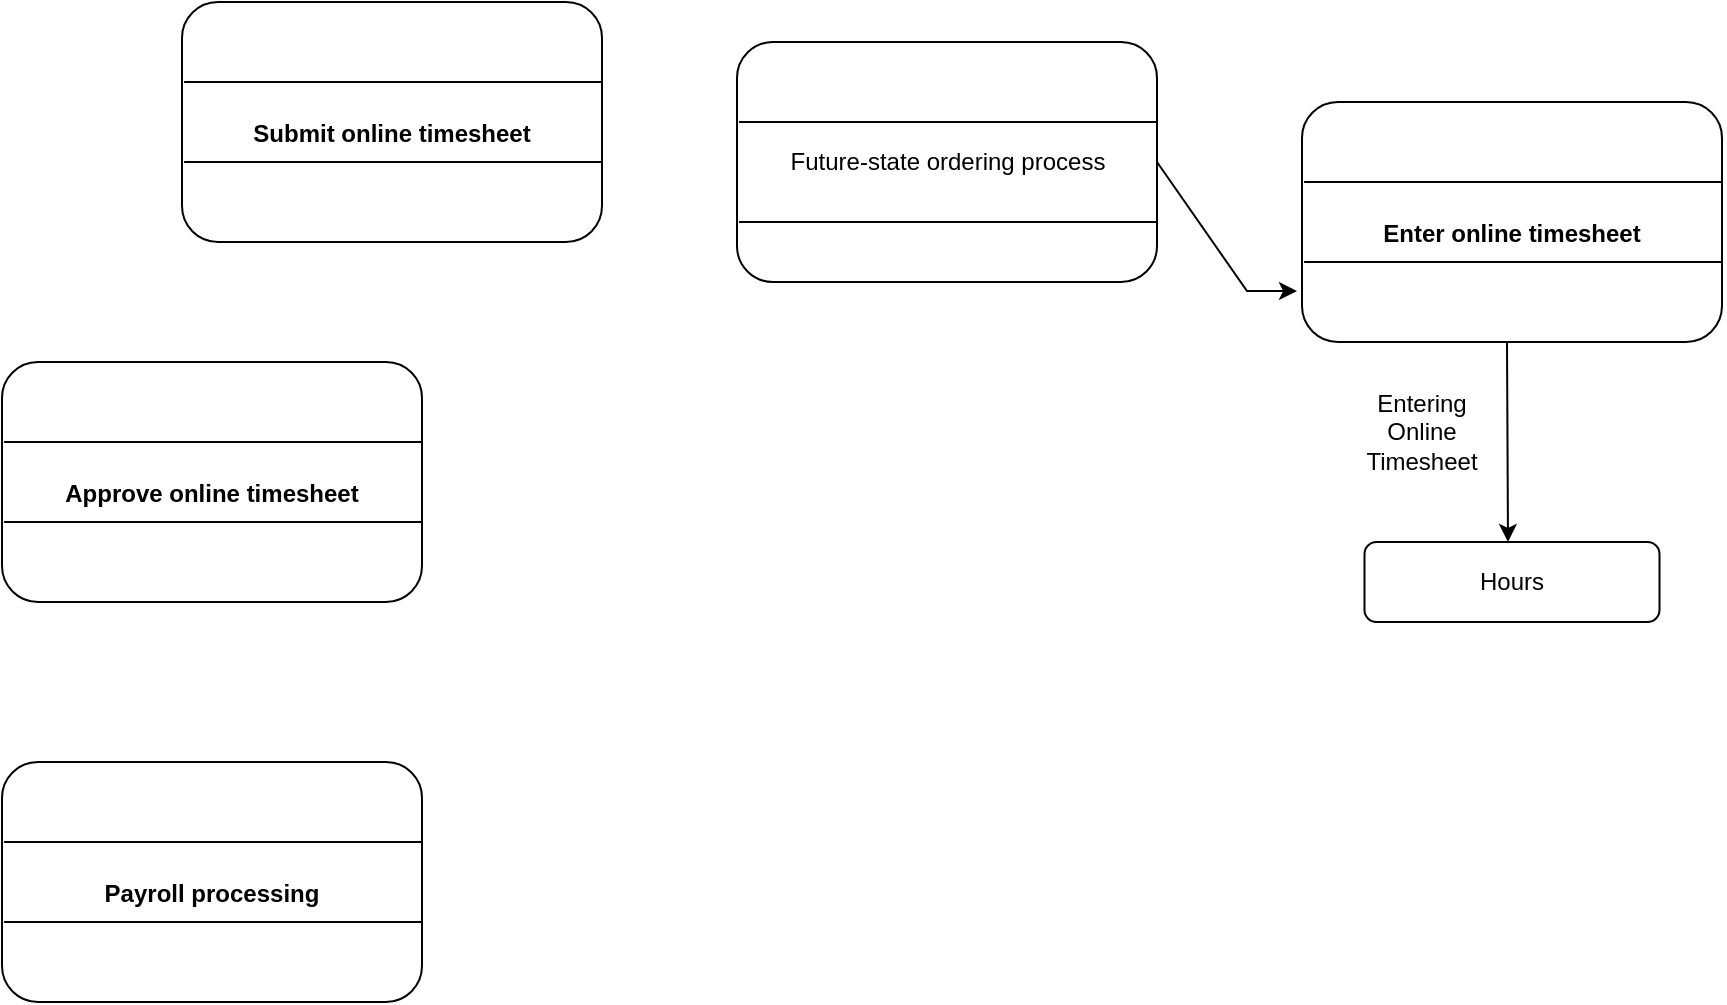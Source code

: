 <mxfile version="18.1.1" type="github">
  <diagram id="bfzW_d-6oRnT0RZYZXPe" name="Page-1">
    <mxGraphModel dx="2062" dy="1154" grid="1" gridSize="10" guides="1" tooltips="1" connect="1" arrows="1" fold="1" page="1" pageScale="1" pageWidth="850" pageHeight="1100" math="0" shadow="0">
      <root>
        <mxCell id="0" />
        <mxCell id="1" parent="0" />
        <mxCell id="C1VxZ8XKzOwLKLjluhn4-1" value="Future-state ordering process" style="rounded=1;whiteSpace=wrap;html=1;" parent="1" vertex="1">
          <mxGeometry x="597.5" y="310" width="210" height="120" as="geometry" />
        </mxCell>
        <mxCell id="C1VxZ8XKzOwLKLjluhn4-3" value="" style="endArrow=none;html=1;rounded=0;entryX=0.005;entryY=0.375;entryDx=0;entryDy=0;entryPerimeter=0;" parent="1" edge="1">
          <mxGeometry width="50" height="50" relative="1" as="geometry">
            <mxPoint x="807.5" y="400" as="sourcePoint" />
            <mxPoint x="598.55" y="400" as="targetPoint" />
          </mxGeometry>
        </mxCell>
        <mxCell id="C1VxZ8XKzOwLKLjluhn4-4" value="" style="endArrow=none;html=1;rounded=0;entryX=0.005;entryY=0.375;entryDx=0;entryDy=0;entryPerimeter=0;" parent="1" edge="1">
          <mxGeometry width="50" height="50" relative="1" as="geometry">
            <mxPoint x="807.5" y="350" as="sourcePoint" />
            <mxPoint x="598.55" y="350" as="targetPoint" />
          </mxGeometry>
        </mxCell>
        <mxCell id="CTv8oxXGDEYDJd2_GDpg-41" value="" style="endArrow=classic;html=1;rounded=0;entryX=0;entryY=0.576;entryDx=0;entryDy=0;exitX=1;exitY=0.5;exitDx=0;exitDy=0;entryPerimeter=0;" edge="1" parent="1" source="C1VxZ8XKzOwLKLjluhn4-1">
          <mxGeometry width="50" height="50" relative="1" as="geometry">
            <mxPoint x="807.5" y="434.54" as="sourcePoint" />
            <mxPoint x="877.5" y="434.56" as="targetPoint" />
            <Array as="points">
              <mxPoint x="852.5" y="434.54" />
            </Array>
          </mxGeometry>
        </mxCell>
        <mxCell id="CTv8oxXGDEYDJd2_GDpg-48" value="" style="endArrow=classic;html=1;rounded=0;exitX=0.5;exitY=1;exitDx=0;exitDy=0;" edge="1" parent="1">
          <mxGeometry width="50" height="50" relative="1" as="geometry">
            <mxPoint x="982.5" y="460" as="sourcePoint" />
            <mxPoint x="983" y="560" as="targetPoint" />
          </mxGeometry>
        </mxCell>
        <mxCell id="CTv8oxXGDEYDJd2_GDpg-50" value="Entering Online Timesheet" style="text;html=1;strokeColor=none;fillColor=none;align=center;verticalAlign=middle;whiteSpace=wrap;rounded=0;" vertex="1" parent="1">
          <mxGeometry x="910" y="490" width="60" height="30" as="geometry" />
        </mxCell>
        <mxCell id="CTv8oxXGDEYDJd2_GDpg-51" value="&lt;p style=&quot;margin-bottom:0cm&quot; class=&quot;MsoNormal&quot;&gt;&lt;b&gt;Enter online timesheet&lt;/b&gt;&lt;/p&gt;" style="rounded=1;whiteSpace=wrap;html=1;" vertex="1" parent="1">
          <mxGeometry x="880" y="340" width="210" height="120" as="geometry" />
        </mxCell>
        <mxCell id="CTv8oxXGDEYDJd2_GDpg-52" value="" style="endArrow=none;html=1;rounded=0;entryX=0.005;entryY=0.375;entryDx=0;entryDy=0;entryPerimeter=0;" edge="1" parent="1">
          <mxGeometry width="50" height="50" relative="1" as="geometry">
            <mxPoint x="1090.0" y="420" as="sourcePoint" />
            <mxPoint x="881.05" y="420" as="targetPoint" />
          </mxGeometry>
        </mxCell>
        <mxCell id="CTv8oxXGDEYDJd2_GDpg-53" value="" style="endArrow=none;html=1;rounded=0;entryX=0.005;entryY=0.375;entryDx=0;entryDy=0;entryPerimeter=0;" edge="1" parent="1">
          <mxGeometry width="50" height="50" relative="1" as="geometry">
            <mxPoint x="1090.0" y="380" as="sourcePoint" />
            <mxPoint x="881.05" y="380" as="targetPoint" />
          </mxGeometry>
        </mxCell>
        <mxCell id="CTv8oxXGDEYDJd2_GDpg-54" value="" style="rounded=1;whiteSpace=wrap;html=1;" vertex="1" parent="1">
          <mxGeometry x="911.25" y="560" width="147.5" height="40" as="geometry" />
        </mxCell>
        <mxCell id="CTv8oxXGDEYDJd2_GDpg-55" value="Hours" style="text;html=1;strokeColor=none;fillColor=none;align=center;verticalAlign=middle;whiteSpace=wrap;rounded=0;" vertex="1" parent="1">
          <mxGeometry x="955" y="565" width="60" height="30" as="geometry" />
        </mxCell>
        <mxCell id="CTv8oxXGDEYDJd2_GDpg-56" value="&lt;p style=&quot;margin-bottom:0cm&quot; class=&quot;MsoNormal&quot;&gt;&lt;b&gt;Approve online timesheet&lt;/b&gt;&lt;span style=&quot;color:#984806;mso-themecolor:accent6;mso-themeshade:128&quot;&gt;&lt;/span&gt;&lt;/p&gt;" style="rounded=1;whiteSpace=wrap;html=1;" vertex="1" parent="1">
          <mxGeometry x="230" y="470" width="210" height="120" as="geometry" />
        </mxCell>
        <mxCell id="CTv8oxXGDEYDJd2_GDpg-57" value="" style="endArrow=none;html=1;rounded=0;entryX=0.005;entryY=0.375;entryDx=0;entryDy=0;entryPerimeter=0;" edge="1" parent="1">
          <mxGeometry width="50" height="50" relative="1" as="geometry">
            <mxPoint x="440" y="550" as="sourcePoint" />
            <mxPoint x="231.05" y="550" as="targetPoint" />
          </mxGeometry>
        </mxCell>
        <mxCell id="CTv8oxXGDEYDJd2_GDpg-58" value="" style="endArrow=none;html=1;rounded=0;entryX=0.005;entryY=0.375;entryDx=0;entryDy=0;entryPerimeter=0;" edge="1" parent="1">
          <mxGeometry width="50" height="50" relative="1" as="geometry">
            <mxPoint x="440" y="510" as="sourcePoint" />
            <mxPoint x="231.05" y="510" as="targetPoint" />
          </mxGeometry>
        </mxCell>
        <mxCell id="CTv8oxXGDEYDJd2_GDpg-59" value="&lt;p style=&quot;margin-bottom:0cm&quot; class=&quot;MsoNormal&quot;&gt;&lt;b&gt;Submit online timesheet&lt;/b&gt;&lt;/p&gt;" style="rounded=1;whiteSpace=wrap;html=1;" vertex="1" parent="1">
          <mxGeometry x="320" y="290" width="210" height="120" as="geometry" />
        </mxCell>
        <mxCell id="CTv8oxXGDEYDJd2_GDpg-60" value="" style="endArrow=none;html=1;rounded=0;entryX=0.005;entryY=0.375;entryDx=0;entryDy=0;entryPerimeter=0;" edge="1" parent="1">
          <mxGeometry width="50" height="50" relative="1" as="geometry">
            <mxPoint x="530" y="370" as="sourcePoint" />
            <mxPoint x="321.05" y="370" as="targetPoint" />
          </mxGeometry>
        </mxCell>
        <mxCell id="CTv8oxXGDEYDJd2_GDpg-61" value="" style="endArrow=none;html=1;rounded=0;entryX=0.005;entryY=0.375;entryDx=0;entryDy=0;entryPerimeter=0;" edge="1" parent="1">
          <mxGeometry width="50" height="50" relative="1" as="geometry">
            <mxPoint x="530" y="330" as="sourcePoint" />
            <mxPoint x="321.05" y="330" as="targetPoint" />
          </mxGeometry>
        </mxCell>
        <mxCell id="CTv8oxXGDEYDJd2_GDpg-62" value="&lt;p style=&quot;margin-bottom:0cm&quot; class=&quot;MsoNormal&quot;&gt;&lt;b&gt;Payroll&lt;/b&gt;&lt;span style=&quot;color:#984806;mso-themecolor:accent6;mso-themeshade:128&quot;&gt; &lt;/span&gt;&lt;b&gt;processing&lt;/b&gt;&lt;span style=&quot;color:#984806;mso-themecolor:accent6;mso-themeshade:128&quot;&gt;&lt;/span&gt;&lt;/p&gt;" style="rounded=1;whiteSpace=wrap;html=1;" vertex="1" parent="1">
          <mxGeometry x="230" y="670" width="210" height="120" as="geometry" />
        </mxCell>
        <mxCell id="CTv8oxXGDEYDJd2_GDpg-63" value="" style="endArrow=none;html=1;rounded=0;entryX=0.005;entryY=0.375;entryDx=0;entryDy=0;entryPerimeter=0;" edge="1" parent="1">
          <mxGeometry width="50" height="50" relative="1" as="geometry">
            <mxPoint x="440" y="750" as="sourcePoint" />
            <mxPoint x="231.05" y="750" as="targetPoint" />
          </mxGeometry>
        </mxCell>
        <mxCell id="CTv8oxXGDEYDJd2_GDpg-64" value="" style="endArrow=none;html=1;rounded=0;entryX=0.005;entryY=0.375;entryDx=0;entryDy=0;entryPerimeter=0;" edge="1" parent="1">
          <mxGeometry width="50" height="50" relative="1" as="geometry">
            <mxPoint x="440" y="710" as="sourcePoint" />
            <mxPoint x="231.05" y="710" as="targetPoint" />
          </mxGeometry>
        </mxCell>
      </root>
    </mxGraphModel>
  </diagram>
</mxfile>
